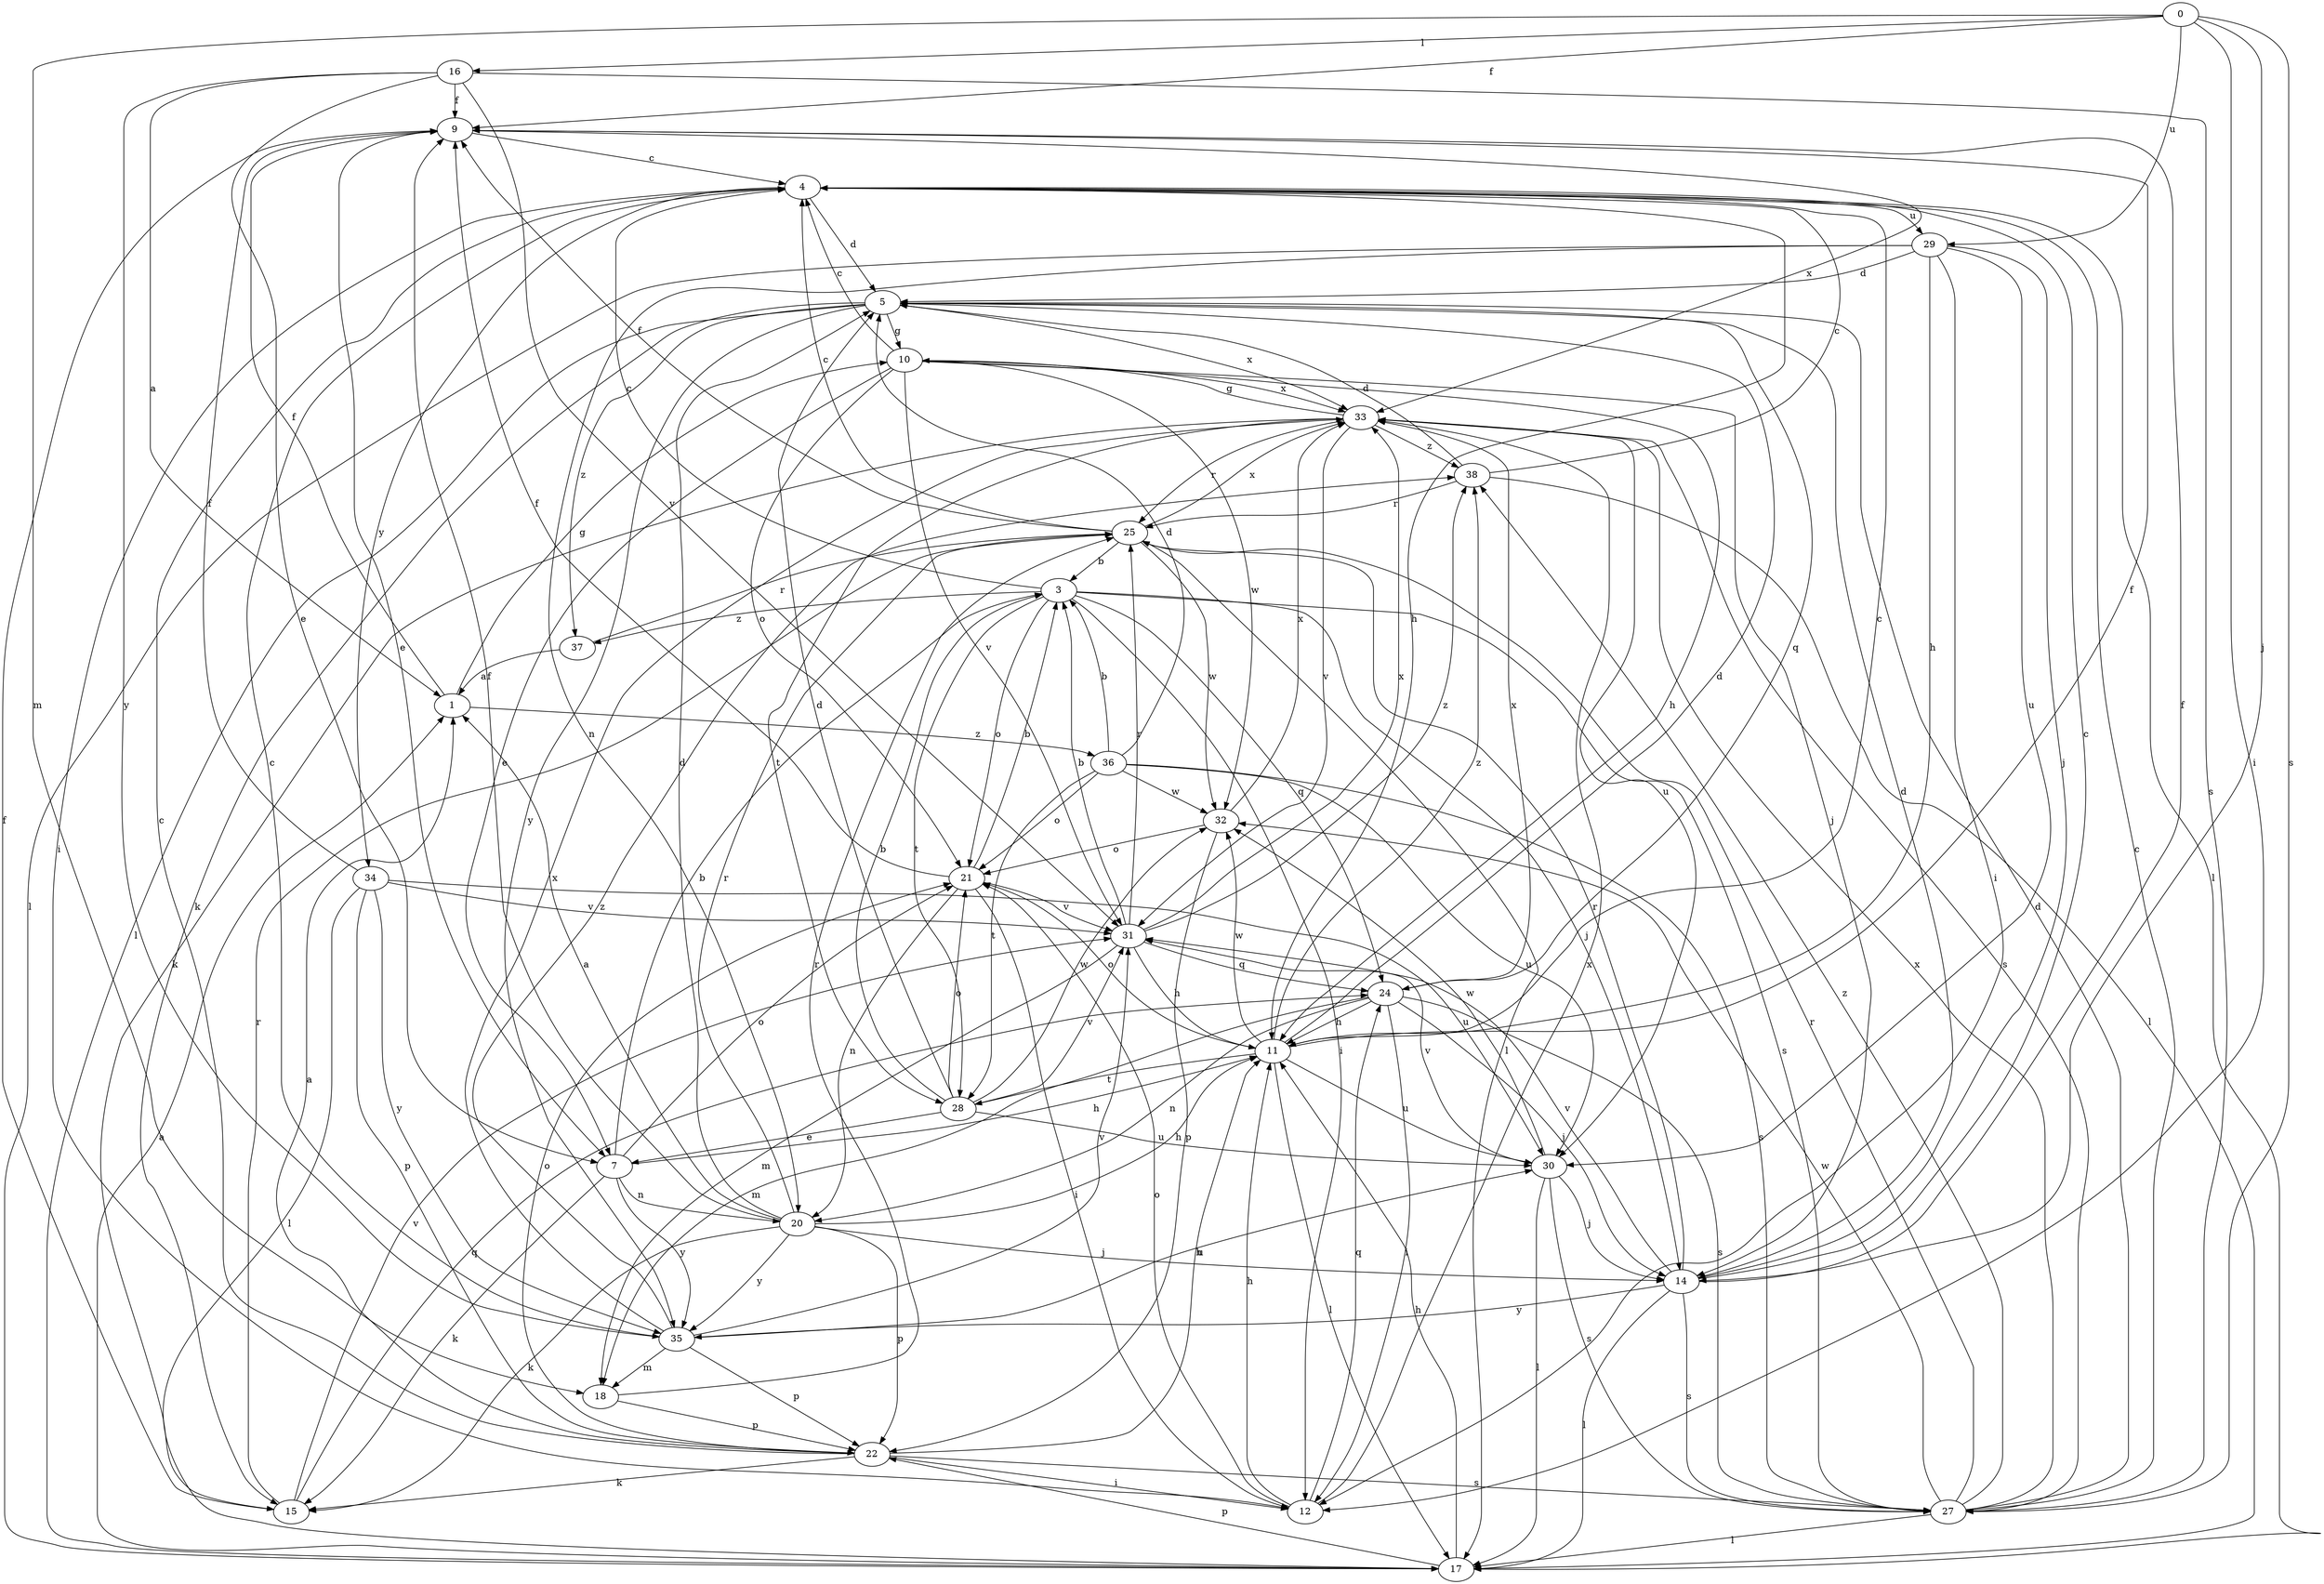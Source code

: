 strict digraph  {
0;
1;
3;
4;
5;
7;
9;
10;
11;
12;
14;
15;
16;
17;
18;
20;
21;
22;
24;
25;
27;
28;
29;
30;
31;
32;
33;
34;
35;
36;
37;
38;
0 -> 9  [label=f];
0 -> 12  [label=i];
0 -> 14  [label=j];
0 -> 16  [label=l];
0 -> 18  [label=m];
0 -> 27  [label=s];
0 -> 29  [label=u];
1 -> 9  [label=f];
1 -> 10  [label=g];
1 -> 36  [label=z];
3 -> 4  [label=c];
3 -> 12  [label=i];
3 -> 14  [label=j];
3 -> 21  [label=o];
3 -> 24  [label=q];
3 -> 27  [label=s];
3 -> 28  [label=t];
3 -> 37  [label=z];
4 -> 5  [label=d];
4 -> 11  [label=h];
4 -> 12  [label=i];
4 -> 17  [label=l];
4 -> 29  [label=u];
4 -> 34  [label=y];
5 -> 10  [label=g];
5 -> 15  [label=k];
5 -> 17  [label=l];
5 -> 24  [label=q];
5 -> 33  [label=x];
5 -> 35  [label=y];
5 -> 37  [label=z];
7 -> 3  [label=b];
7 -> 11  [label=h];
7 -> 15  [label=k];
7 -> 20  [label=n];
7 -> 21  [label=o];
7 -> 35  [label=y];
9 -> 4  [label=c];
9 -> 7  [label=e];
9 -> 33  [label=x];
10 -> 4  [label=c];
10 -> 7  [label=e];
10 -> 11  [label=h];
10 -> 14  [label=j];
10 -> 21  [label=o];
10 -> 31  [label=v];
10 -> 32  [label=w];
10 -> 33  [label=x];
11 -> 4  [label=c];
11 -> 5  [label=d];
11 -> 9  [label=f];
11 -> 17  [label=l];
11 -> 21  [label=o];
11 -> 28  [label=t];
11 -> 30  [label=u];
11 -> 32  [label=w];
11 -> 38  [label=z];
12 -> 11  [label=h];
12 -> 21  [label=o];
12 -> 24  [label=q];
12 -> 33  [label=x];
14 -> 4  [label=c];
14 -> 5  [label=d];
14 -> 9  [label=f];
14 -> 17  [label=l];
14 -> 25  [label=r];
14 -> 27  [label=s];
14 -> 31  [label=v];
14 -> 35  [label=y];
15 -> 9  [label=f];
15 -> 24  [label=q];
15 -> 25  [label=r];
15 -> 31  [label=v];
16 -> 1  [label=a];
16 -> 7  [label=e];
16 -> 9  [label=f];
16 -> 27  [label=s];
16 -> 31  [label=v];
16 -> 35  [label=y];
17 -> 1  [label=a];
17 -> 11  [label=h];
17 -> 22  [label=p];
18 -> 22  [label=p];
18 -> 25  [label=r];
20 -> 1  [label=a];
20 -> 5  [label=d];
20 -> 9  [label=f];
20 -> 11  [label=h];
20 -> 14  [label=j];
20 -> 15  [label=k];
20 -> 22  [label=p];
20 -> 25  [label=r];
20 -> 35  [label=y];
21 -> 3  [label=b];
21 -> 9  [label=f];
21 -> 12  [label=i];
21 -> 20  [label=n];
21 -> 31  [label=v];
22 -> 1  [label=a];
22 -> 4  [label=c];
22 -> 11  [label=h];
22 -> 12  [label=i];
22 -> 15  [label=k];
22 -> 21  [label=o];
22 -> 27  [label=s];
24 -> 11  [label=h];
24 -> 12  [label=i];
24 -> 14  [label=j];
24 -> 18  [label=m];
24 -> 20  [label=n];
24 -> 27  [label=s];
24 -> 33  [label=x];
25 -> 3  [label=b];
25 -> 4  [label=c];
25 -> 9  [label=f];
25 -> 17  [label=l];
25 -> 32  [label=w];
25 -> 33  [label=x];
27 -> 4  [label=c];
27 -> 5  [label=d];
27 -> 17  [label=l];
27 -> 25  [label=r];
27 -> 32  [label=w];
27 -> 33  [label=x];
27 -> 38  [label=z];
28 -> 3  [label=b];
28 -> 5  [label=d];
28 -> 7  [label=e];
28 -> 21  [label=o];
28 -> 30  [label=u];
28 -> 31  [label=v];
28 -> 32  [label=w];
29 -> 5  [label=d];
29 -> 11  [label=h];
29 -> 12  [label=i];
29 -> 14  [label=j];
29 -> 17  [label=l];
29 -> 20  [label=n];
29 -> 30  [label=u];
30 -> 14  [label=j];
30 -> 17  [label=l];
30 -> 27  [label=s];
30 -> 31  [label=v];
30 -> 32  [label=w];
31 -> 3  [label=b];
31 -> 11  [label=h];
31 -> 18  [label=m];
31 -> 24  [label=q];
31 -> 25  [label=r];
31 -> 33  [label=x];
31 -> 38  [label=z];
32 -> 21  [label=o];
32 -> 22  [label=p];
32 -> 33  [label=x];
33 -> 10  [label=g];
33 -> 15  [label=k];
33 -> 25  [label=r];
33 -> 27  [label=s];
33 -> 28  [label=t];
33 -> 30  [label=u];
33 -> 31  [label=v];
33 -> 38  [label=z];
34 -> 9  [label=f];
34 -> 17  [label=l];
34 -> 22  [label=p];
34 -> 30  [label=u];
34 -> 31  [label=v];
34 -> 35  [label=y];
35 -> 4  [label=c];
35 -> 18  [label=m];
35 -> 22  [label=p];
35 -> 30  [label=u];
35 -> 31  [label=v];
35 -> 33  [label=x];
35 -> 38  [label=z];
36 -> 3  [label=b];
36 -> 5  [label=d];
36 -> 21  [label=o];
36 -> 27  [label=s];
36 -> 28  [label=t];
36 -> 30  [label=u];
36 -> 32  [label=w];
37 -> 1  [label=a];
37 -> 25  [label=r];
38 -> 4  [label=c];
38 -> 5  [label=d];
38 -> 17  [label=l];
38 -> 25  [label=r];
}
